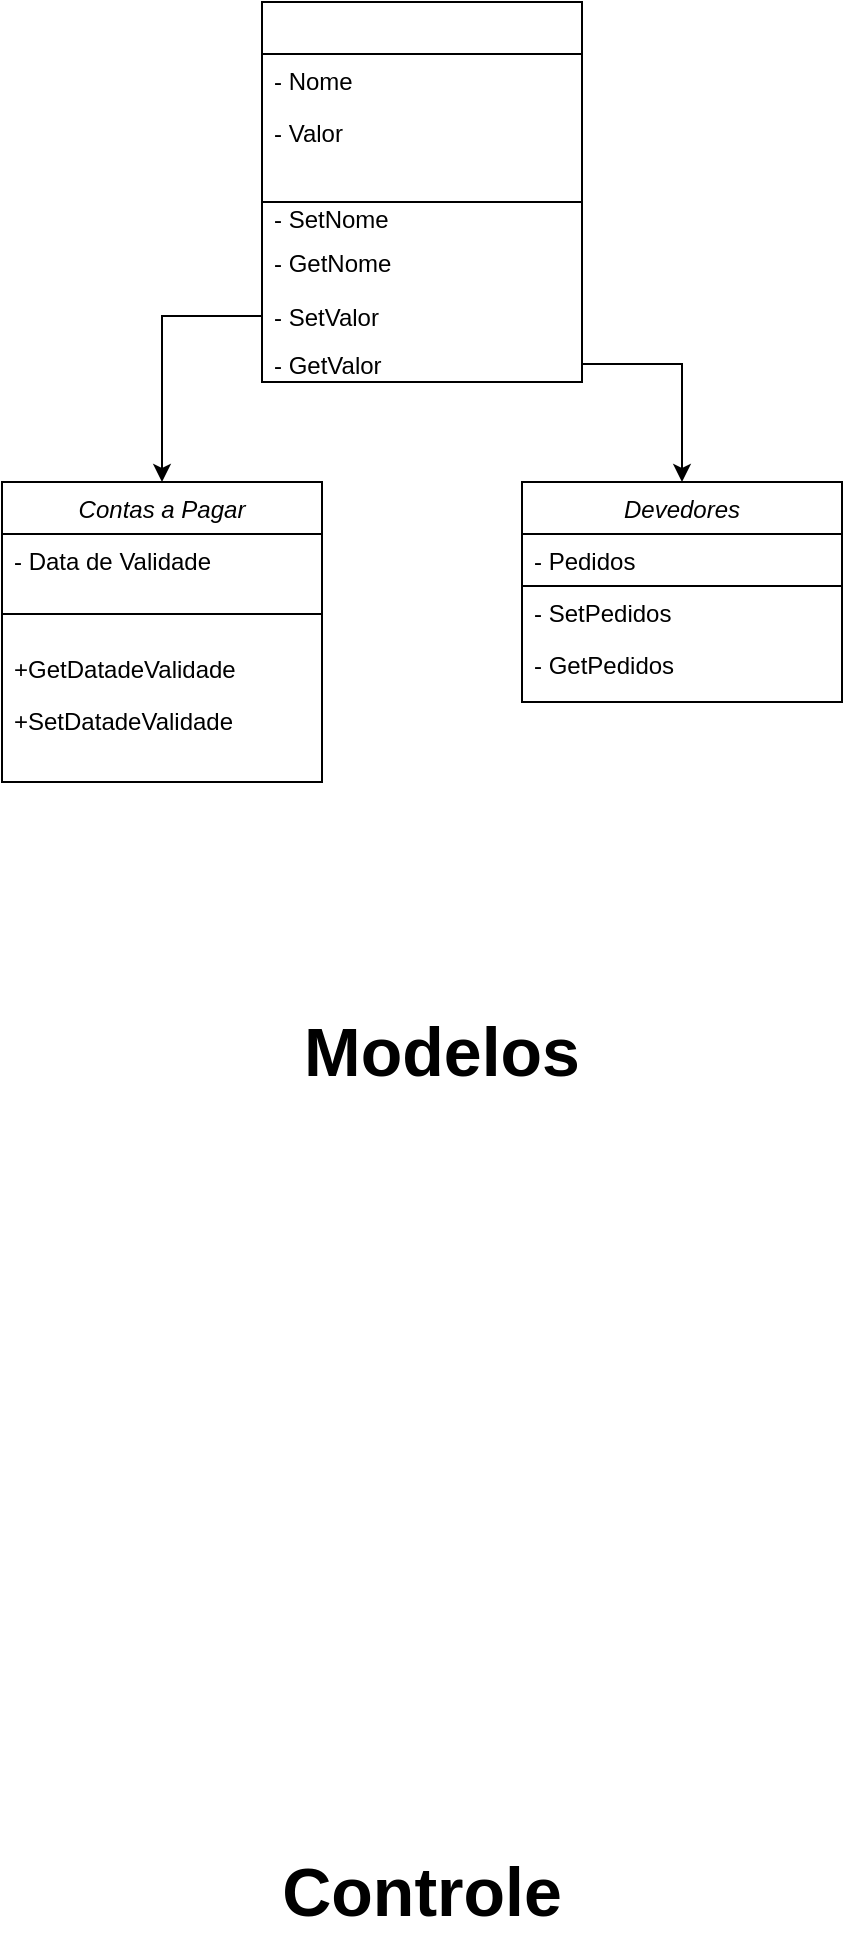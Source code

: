 <mxfile version="24.5.5" type="device">
  <diagram id="C5RBs43oDa-KdzZeNtuy" name="Page-1">
    <mxGraphModel dx="2261" dy="782" grid="1" gridSize="10" guides="1" tooltips="1" connect="1" arrows="1" fold="1" page="1" pageScale="1" pageWidth="827" pageHeight="1169" math="0" shadow="0">
      <root>
        <mxCell id="WIyWlLk6GJQsqaUBKTNV-0" />
        <mxCell id="WIyWlLk6GJQsqaUBKTNV-1" parent="WIyWlLk6GJQsqaUBKTNV-0" />
        <mxCell id="zkfFHV4jXpPFQw0GAbJ--0" value="Devedores" style="swimlane;fontStyle=2;align=center;verticalAlign=top;childLayout=stackLayout;horizontal=1;startSize=26;horizontalStack=0;resizeParent=1;resizeLast=0;collapsible=1;marginBottom=0;rounded=0;shadow=0;strokeWidth=1;" parent="WIyWlLk6GJQsqaUBKTNV-1" vertex="1">
          <mxGeometry x="-70" y="280" width="160" height="110" as="geometry">
            <mxRectangle x="230" y="140" width="160" height="26" as="alternateBounds" />
          </mxGeometry>
        </mxCell>
        <mxCell id="MKVnUef5n8plUxTOAloM-3" value="- Pedidos" style="text;align=left;verticalAlign=top;spacingLeft=4;spacingRight=4;overflow=hidden;rotatable=0;points=[[0,0.5],[1,0.5]];portConstraint=eastwest;" parent="zkfFHV4jXpPFQw0GAbJ--0" vertex="1">
          <mxGeometry y="26" width="160" height="26" as="geometry" />
        </mxCell>
        <mxCell id="MKVnUef5n8plUxTOAloM-14" value="" style="endArrow=none;html=1;rounded=0;" parent="zkfFHV4jXpPFQw0GAbJ--0" edge="1">
          <mxGeometry width="50" height="50" relative="1" as="geometry">
            <mxPoint y="52" as="sourcePoint" />
            <mxPoint x="160" y="52" as="targetPoint" />
          </mxGeometry>
        </mxCell>
        <mxCell id="MKVnUef5n8plUxTOAloM-12" value="- SetPedidos" style="text;align=left;verticalAlign=top;spacingLeft=4;spacingRight=4;overflow=hidden;rotatable=0;points=[[0,0.5],[1,0.5]];portConstraint=eastwest;" parent="zkfFHV4jXpPFQw0GAbJ--0" vertex="1">
          <mxGeometry y="52" width="160" height="26" as="geometry" />
        </mxCell>
        <mxCell id="MKVnUef5n8plUxTOAloM-13" value="- GetPedidos" style="text;align=left;verticalAlign=top;spacingLeft=4;spacingRight=4;overflow=hidden;rotatable=0;points=[[0,0.5],[1,0.5]];portConstraint=eastwest;" parent="zkfFHV4jXpPFQw0GAbJ--0" vertex="1">
          <mxGeometry y="78" width="160" height="26" as="geometry" />
        </mxCell>
        <mxCell id="g0MfmYV2ESfQfqRr5vMj-11" value="Contas a Pagar" style="swimlane;fontStyle=2;align=center;verticalAlign=top;childLayout=stackLayout;horizontal=1;startSize=26;horizontalStack=0;resizeParent=1;resizeLast=0;collapsible=1;marginBottom=0;rounded=0;shadow=0;strokeWidth=1;" parent="WIyWlLk6GJQsqaUBKTNV-1" vertex="1">
          <mxGeometry x="-330" y="280" width="160" height="150" as="geometry">
            <mxRectangle x="230" y="140" width="160" height="26" as="alternateBounds" />
          </mxGeometry>
        </mxCell>
        <mxCell id="g0MfmYV2ESfQfqRr5vMj-28" value="- Data de Validade" style="text;align=left;verticalAlign=top;spacingLeft=4;spacingRight=4;overflow=hidden;rotatable=0;points=[[0,0.5],[1,0.5]];portConstraint=eastwest;" parent="g0MfmYV2ESfQfqRr5vMj-11" vertex="1">
          <mxGeometry y="26" width="160" height="26" as="geometry" />
        </mxCell>
        <mxCell id="g0MfmYV2ESfQfqRr5vMj-14" value="" style="line;html=1;strokeWidth=1;align=left;verticalAlign=middle;spacingTop=-1;spacingLeft=3;spacingRight=3;rotatable=0;labelPosition=right;points=[];portConstraint=eastwest;" parent="g0MfmYV2ESfQfqRr5vMj-11" vertex="1">
          <mxGeometry y="52" width="160" height="28" as="geometry" />
        </mxCell>
        <mxCell id="g0MfmYV2ESfQfqRr5vMj-29" value="+GetDatadeValidade" style="text;align=left;verticalAlign=top;spacingLeft=4;spacingRight=4;overflow=hidden;rotatable=0;points=[[0,0.5],[1,0.5]];portConstraint=eastwest;" parent="g0MfmYV2ESfQfqRr5vMj-11" vertex="1">
          <mxGeometry y="80" width="160" height="26" as="geometry" />
        </mxCell>
        <mxCell id="g0MfmYV2ESfQfqRr5vMj-30" value="+SetDatadeValidade" style="text;align=left;verticalAlign=top;spacingLeft=4;spacingRight=4;overflow=hidden;rotatable=0;points=[[0,0.5],[1,0.5]];portConstraint=eastwest;" parent="g0MfmYV2ESfQfqRr5vMj-11" vertex="1">
          <mxGeometry y="106" width="160" height="26" as="geometry" />
        </mxCell>
        <mxCell id="MKVnUef5n8plUxTOAloM-15" value="" style="swimlane;fontStyle=2;align=center;verticalAlign=top;childLayout=stackLayout;horizontal=1;startSize=26;horizontalStack=0;resizeParent=1;resizeLast=0;collapsible=1;marginBottom=0;rounded=0;shadow=0;strokeWidth=1;" parent="WIyWlLk6GJQsqaUBKTNV-1" vertex="1">
          <mxGeometry x="-200" y="40" width="160" height="190" as="geometry">
            <mxRectangle x="230" y="140" width="160" height="26" as="alternateBounds" />
          </mxGeometry>
        </mxCell>
        <mxCell id="MKVnUef5n8plUxTOAloM-16" value="- Nome&#xa;" style="text;align=left;verticalAlign=top;spacingLeft=4;spacingRight=4;overflow=hidden;rotatable=0;points=[[0,0.5],[1,0.5]];portConstraint=eastwest;" parent="MKVnUef5n8plUxTOAloM-15" vertex="1">
          <mxGeometry y="26" width="160" height="26" as="geometry" />
        </mxCell>
        <mxCell id="MKVnUef5n8plUxTOAloM-17" value="- Valor" style="text;align=left;verticalAlign=top;spacingLeft=4;spacingRight=4;overflow=hidden;rotatable=0;points=[[0,0.5],[1,0.5]];portConstraint=eastwest;" parent="MKVnUef5n8plUxTOAloM-15" vertex="1">
          <mxGeometry y="52" width="160" height="26" as="geometry" />
        </mxCell>
        <mxCell id="MKVnUef5n8plUxTOAloM-25" value="" style="endArrow=none;html=1;rounded=0;" parent="MKVnUef5n8plUxTOAloM-15" edge="1">
          <mxGeometry width="50" height="50" relative="1" as="geometry">
            <mxPoint y="100" as="sourcePoint" />
            <mxPoint x="160" y="100" as="targetPoint" />
          </mxGeometry>
        </mxCell>
        <mxCell id="MKVnUef5n8plUxTOAloM-19" value="- SetNome" style="text;align=left;verticalAlign=top;spacingLeft=4;spacingRight=4;overflow=hidden;rotatable=0;points=[[0,0.5],[1,0.5]];portConstraint=eastwest;" parent="WIyWlLk6GJQsqaUBKTNV-1" vertex="1">
          <mxGeometry x="-200" y="135" width="160" height="26" as="geometry" />
        </mxCell>
        <mxCell id="MKVnUef5n8plUxTOAloM-20" value="- GetNome" style="text;align=left;verticalAlign=top;spacingLeft=4;spacingRight=4;overflow=hidden;rotatable=0;points=[[0,0.5],[1,0.5]];portConstraint=eastwest;" parent="WIyWlLk6GJQsqaUBKTNV-1" vertex="1">
          <mxGeometry x="-200" y="157" width="160" height="26" as="geometry" />
        </mxCell>
        <mxCell id="MKVnUef5n8plUxTOAloM-27" style="edgeStyle=orthogonalEdgeStyle;rounded=0;orthogonalLoop=1;jettySize=auto;html=1;exitX=0;exitY=0.5;exitDx=0;exitDy=0;entryX=0.5;entryY=0;entryDx=0;entryDy=0;" parent="WIyWlLk6GJQsqaUBKTNV-1" source="MKVnUef5n8plUxTOAloM-21" target="g0MfmYV2ESfQfqRr5vMj-11" edge="1">
          <mxGeometry relative="1" as="geometry" />
        </mxCell>
        <mxCell id="MKVnUef5n8plUxTOAloM-21" value="- SetValor" style="text;align=left;verticalAlign=top;spacingLeft=4;spacingRight=4;overflow=hidden;rotatable=0;points=[[0,0.5],[1,0.5]];portConstraint=eastwest;" parent="WIyWlLk6GJQsqaUBKTNV-1" vertex="1">
          <mxGeometry x="-200" y="184" width="160" height="26" as="geometry" />
        </mxCell>
        <mxCell id="MKVnUef5n8plUxTOAloM-26" style="edgeStyle=orthogonalEdgeStyle;rounded=0;orthogonalLoop=1;jettySize=auto;html=1;exitX=1;exitY=0.5;exitDx=0;exitDy=0;entryX=0.5;entryY=0;entryDx=0;entryDy=0;" parent="WIyWlLk6GJQsqaUBKTNV-1" source="MKVnUef5n8plUxTOAloM-22" target="zkfFHV4jXpPFQw0GAbJ--0" edge="1">
          <mxGeometry relative="1" as="geometry" />
        </mxCell>
        <mxCell id="MKVnUef5n8plUxTOAloM-22" value="- GetValor" style="text;align=left;verticalAlign=top;spacingLeft=4;spacingRight=4;overflow=hidden;rotatable=0;points=[[0,0.5],[1,0.5]];portConstraint=eastwest;" parent="WIyWlLk6GJQsqaUBKTNV-1" vertex="1">
          <mxGeometry x="-200" y="208" width="160" height="26" as="geometry" />
        </mxCell>
        <mxCell id="NTvM3tfFxeBfDkzrzWSi-0" value="&lt;b&gt;&lt;font style=&quot;font-size: 34px;&quot;&gt;Modelos&lt;/font&gt;&lt;/b&gt;" style="text;html=1;align=center;verticalAlign=middle;whiteSpace=wrap;rounded=0;rotation=0;" vertex="1" parent="WIyWlLk6GJQsqaUBKTNV-1">
          <mxGeometry x="-180" y="550" width="140" height="30" as="geometry" />
        </mxCell>
        <mxCell id="NTvM3tfFxeBfDkzrzWSi-1" value="&lt;b&gt;&lt;font style=&quot;font-size: 34px;&quot;&gt;Controle&lt;/font&gt;&lt;/b&gt;" style="text;html=1;align=center;verticalAlign=middle;whiteSpace=wrap;rounded=0;" vertex="1" parent="WIyWlLk6GJQsqaUBKTNV-1">
          <mxGeometry x="-190" y="970" width="140" height="30" as="geometry" />
        </mxCell>
      </root>
    </mxGraphModel>
  </diagram>
</mxfile>

